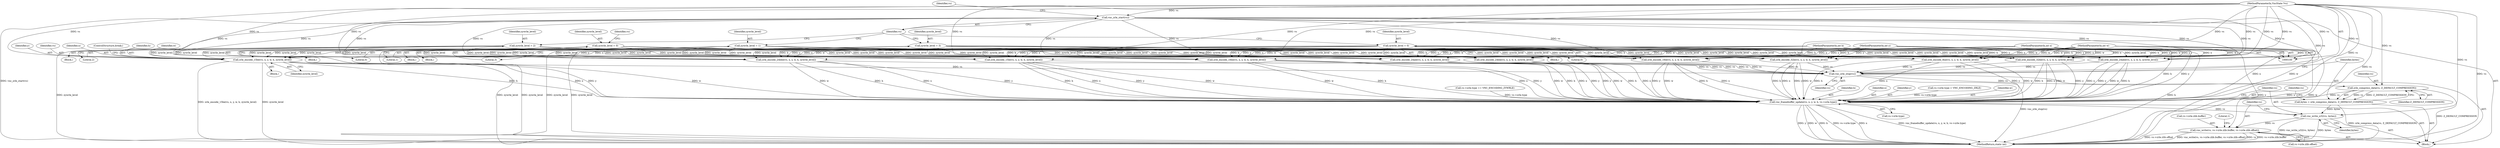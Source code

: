 digraph "0_qemu_9f64916da20eea67121d544698676295bbb105a7_8@pointer" {
"1000249" [label="(Call,zrle_encode_15be(vs, x, y, w, h, zywrle_level))"];
"1000197" [label="(Call,vnc_zrle_start(vs))"];
"1000101" [label="(MethodParameterIn,VncState *vs)"];
"1000102" [label="(MethodParameterIn,int x)"];
"1000103" [label="(MethodParameterIn,int y)"];
"1000104" [label="(MethodParameterIn,int w)"];
"1000105" [label="(MethodParameterIn,int h)"];
"1000171" [label="(Call,zywrle_level = 3)"];
"1000184" [label="(Call,zywrle_level = 2)"];
"1000189" [label="(Call,zywrle_level = 1)"];
"1000194" [label="(Call,zywrle_level = 0)"];
"1000151" [label="(Call,zywrle_level = 0)"];
"1000425" [label="(Call,vnc_zrle_stop(vs))"];
"1000429" [label="(Call,zrle_compress_data(vs, Z_DEFAULT_COMPRESSION))"];
"1000427" [label="(Call,bytes = zrle_compress_data(vs, Z_DEFAULT_COMPRESSION))"];
"1000443" [label="(Call,vnc_write_u32(vs, bytes))"];
"1000446" [label="(Call,vnc_write(vs, vs->zrle.zlib.buffer, vs->zrle.zlib.offset))"];
"1000432" [label="(Call,vnc_framebuffer_update(vs, x, y, w, h, vs->zrle.type))"];
"1000183" [label="(Block,)"];
"1000438" [label="(Call,vs->zrle.type)"];
"1000443" [label="(Call,vnc_write_u32(vs, bytes))"];
"1000408" [label="(Call,zrle_encode_32be(vs, x, y, w, h, zywrle_level))"];
"1000193" [label="(Block,)"];
"1000248" [label="(Block,)"];
"1000186" [label="(Literal,2)"];
"1000197" [label="(Call,vnc_zrle_start(vs))"];
"1000103" [label="(MethodParameterIn,int y)"];
"1000173" [label="(Literal,3)"];
"1000190" [label="(Identifier,zywrle_level)"];
"1000258" [label="(Call,zrle_encode_15le(vs, x, y, w, h, zywrle_level))"];
"1000191" [label="(Literal,1)"];
"1000396" [label="(Call,zrle_encode_24ble(vs, x, y, w, h, zywrle_level))"];
"1000105" [label="(MethodParameterIn,int h)"];
"1000255" [label="(Identifier,zywrle_level)"];
"1000252" [label="(Identifier,y)"];
"1000202" [label="(Identifier,vs)"];
"1000157" [label="(Identifier,vs)"];
"1000207" [label="(Call,zrle_encode_8ne(vs, x, y, w, h, zywrle_level))"];
"1000444" [label="(Identifier,vs)"];
"1000427" [label="(Call,bytes = zrle_compress_data(vs, Z_DEFAULT_COMPRESSION))"];
"1000463" [label="(Literal,1)"];
"1000151" [label="(Call,zywrle_level = 0)"];
"1000448" [label="(Call,vs->zrle.zlib.buffer)"];
"1000250" [label="(Identifier,vs)"];
"1000417" [label="(Call,zrle_encode_32le(vs, x, y, w, h, zywrle_level))"];
"1000101" [label="(MethodParameterIn,VncState *vs)"];
"1000194" [label="(Call,zywrle_level = 0)"];
"1000172" [label="(Identifier,zywrle_level)"];
"1000185" [label="(Identifier,zywrle_level)"];
"1000152" [label="(Identifier,zywrle_level)"];
"1000116" [label="(Call,vs->zrle.type == VNC_ENCODING_ZYWRLE)"];
"1000102" [label="(MethodParameterIn,int x)"];
"1000251" [label="(Identifier,x)"];
"1000464" [label="(MethodReturn,static int)"];
"1000237" [label="(Call,zrle_encode_16le(vs, x, y, w, h, zywrle_level))"];
"1000189" [label="(Call,zywrle_level = 1)"];
"1000198" [label="(Identifier,vs)"];
"1000184" [label="(Call,zywrle_level = 2)"];
"1000366" [label="(Call,zrle_encode_24ale(vs, x, y, w, h, zywrle_level))"];
"1000153" [label="(Literal,0)"];
"1000106" [label="(Block,)"];
"1000150" [label="(Block,)"];
"1000447" [label="(Identifier,vs)"];
"1000265" [label="(ControlStructure,break;)"];
"1000357" [label="(Call,zrle_encode_24abe(vs, x, y, w, h, zywrle_level))"];
"1000455" [label="(Call,vs->zrle.zlib.offset)"];
"1000387" [label="(Call,zrle_encode_24bbe(vs, x, y, w, h, zywrle_level))"];
"1000228" [label="(Call,zrle_encode_16be(vs, x, y, w, h, zywrle_level))"];
"1000254" [label="(Identifier,h)"];
"1000170" [label="(Block,)"];
"1000429" [label="(Call,zrle_compress_data(vs, Z_DEFAULT_COMPRESSION))"];
"1000195" [label="(Identifier,zywrle_level)"];
"1000437" [label="(Identifier,h)"];
"1000434" [label="(Identifier,x)"];
"1000253" [label="(Identifier,w)"];
"1000433" [label="(Identifier,vs)"];
"1000249" [label="(Call,zrle_encode_15be(vs, x, y, w, h, zywrle_level))"];
"1000431" [label="(Identifier,Z_DEFAULT_COMPRESSION)"];
"1000104" [label="(MethodParameterIn,int w)"];
"1000446" [label="(Call,vnc_write(vs, vs->zrle.zlib.buffer, vs->zrle.zlib.offset))"];
"1000188" [label="(Block,)"];
"1000426" [label="(Identifier,vs)"];
"1000445" [label="(Identifier,bytes)"];
"1000435" [label="(Identifier,y)"];
"1000425" [label="(Call,vnc_zrle_stop(vs))"];
"1000432" [label="(Call,vnc_framebuffer_update(vs, x, y, w, h, vs->zrle.type))"];
"1000154" [label="(Call,vs->zrle.type = VNC_ENCODING_ZRLE)"];
"1000428" [label="(Identifier,bytes)"];
"1000171" [label="(Call,zywrle_level = 3)"];
"1000436" [label="(Identifier,w)"];
"1000430" [label="(Identifier,vs)"];
"1000196" [label="(Literal,0)"];
"1000249" -> "1000248"  [label="AST: "];
"1000249" -> "1000255"  [label="CFG: "];
"1000250" -> "1000249"  [label="AST: "];
"1000251" -> "1000249"  [label="AST: "];
"1000252" -> "1000249"  [label="AST: "];
"1000253" -> "1000249"  [label="AST: "];
"1000254" -> "1000249"  [label="AST: "];
"1000255" -> "1000249"  [label="AST: "];
"1000265" -> "1000249"  [label="CFG: "];
"1000249" -> "1000464"  [label="DDG: zywrle_level"];
"1000249" -> "1000464"  [label="DDG: zrle_encode_15be(vs, x, y, w, h, zywrle_level)"];
"1000197" -> "1000249"  [label="DDG: vs"];
"1000101" -> "1000249"  [label="DDG: vs"];
"1000102" -> "1000249"  [label="DDG: x"];
"1000103" -> "1000249"  [label="DDG: y"];
"1000104" -> "1000249"  [label="DDG: w"];
"1000105" -> "1000249"  [label="DDG: h"];
"1000171" -> "1000249"  [label="DDG: zywrle_level"];
"1000184" -> "1000249"  [label="DDG: zywrle_level"];
"1000189" -> "1000249"  [label="DDG: zywrle_level"];
"1000194" -> "1000249"  [label="DDG: zywrle_level"];
"1000151" -> "1000249"  [label="DDG: zywrle_level"];
"1000249" -> "1000425"  [label="DDG: vs"];
"1000249" -> "1000432"  [label="DDG: x"];
"1000249" -> "1000432"  [label="DDG: y"];
"1000249" -> "1000432"  [label="DDG: w"];
"1000249" -> "1000432"  [label="DDG: h"];
"1000197" -> "1000106"  [label="AST: "];
"1000197" -> "1000198"  [label="CFG: "];
"1000198" -> "1000197"  [label="AST: "];
"1000202" -> "1000197"  [label="CFG: "];
"1000197" -> "1000464"  [label="DDG: vnc_zrle_start(vs)"];
"1000101" -> "1000197"  [label="DDG: vs"];
"1000197" -> "1000207"  [label="DDG: vs"];
"1000197" -> "1000228"  [label="DDG: vs"];
"1000197" -> "1000237"  [label="DDG: vs"];
"1000197" -> "1000258"  [label="DDG: vs"];
"1000197" -> "1000357"  [label="DDG: vs"];
"1000197" -> "1000366"  [label="DDG: vs"];
"1000197" -> "1000387"  [label="DDG: vs"];
"1000197" -> "1000396"  [label="DDG: vs"];
"1000197" -> "1000408"  [label="DDG: vs"];
"1000197" -> "1000417"  [label="DDG: vs"];
"1000197" -> "1000425"  [label="DDG: vs"];
"1000101" -> "1000100"  [label="AST: "];
"1000101" -> "1000464"  [label="DDG: vs"];
"1000101" -> "1000207"  [label="DDG: vs"];
"1000101" -> "1000228"  [label="DDG: vs"];
"1000101" -> "1000237"  [label="DDG: vs"];
"1000101" -> "1000258"  [label="DDG: vs"];
"1000101" -> "1000357"  [label="DDG: vs"];
"1000101" -> "1000366"  [label="DDG: vs"];
"1000101" -> "1000387"  [label="DDG: vs"];
"1000101" -> "1000396"  [label="DDG: vs"];
"1000101" -> "1000408"  [label="DDG: vs"];
"1000101" -> "1000417"  [label="DDG: vs"];
"1000101" -> "1000425"  [label="DDG: vs"];
"1000101" -> "1000429"  [label="DDG: vs"];
"1000101" -> "1000432"  [label="DDG: vs"];
"1000101" -> "1000443"  [label="DDG: vs"];
"1000101" -> "1000446"  [label="DDG: vs"];
"1000102" -> "1000100"  [label="AST: "];
"1000102" -> "1000464"  [label="DDG: x"];
"1000102" -> "1000207"  [label="DDG: x"];
"1000102" -> "1000228"  [label="DDG: x"];
"1000102" -> "1000237"  [label="DDG: x"];
"1000102" -> "1000258"  [label="DDG: x"];
"1000102" -> "1000357"  [label="DDG: x"];
"1000102" -> "1000366"  [label="DDG: x"];
"1000102" -> "1000387"  [label="DDG: x"];
"1000102" -> "1000396"  [label="DDG: x"];
"1000102" -> "1000408"  [label="DDG: x"];
"1000102" -> "1000417"  [label="DDG: x"];
"1000102" -> "1000432"  [label="DDG: x"];
"1000103" -> "1000100"  [label="AST: "];
"1000103" -> "1000464"  [label="DDG: y"];
"1000103" -> "1000207"  [label="DDG: y"];
"1000103" -> "1000228"  [label="DDG: y"];
"1000103" -> "1000237"  [label="DDG: y"];
"1000103" -> "1000258"  [label="DDG: y"];
"1000103" -> "1000357"  [label="DDG: y"];
"1000103" -> "1000366"  [label="DDG: y"];
"1000103" -> "1000387"  [label="DDG: y"];
"1000103" -> "1000396"  [label="DDG: y"];
"1000103" -> "1000408"  [label="DDG: y"];
"1000103" -> "1000417"  [label="DDG: y"];
"1000103" -> "1000432"  [label="DDG: y"];
"1000104" -> "1000100"  [label="AST: "];
"1000104" -> "1000464"  [label="DDG: w"];
"1000104" -> "1000207"  [label="DDG: w"];
"1000104" -> "1000228"  [label="DDG: w"];
"1000104" -> "1000237"  [label="DDG: w"];
"1000104" -> "1000258"  [label="DDG: w"];
"1000104" -> "1000357"  [label="DDG: w"];
"1000104" -> "1000366"  [label="DDG: w"];
"1000104" -> "1000387"  [label="DDG: w"];
"1000104" -> "1000396"  [label="DDG: w"];
"1000104" -> "1000408"  [label="DDG: w"];
"1000104" -> "1000417"  [label="DDG: w"];
"1000104" -> "1000432"  [label="DDG: w"];
"1000105" -> "1000100"  [label="AST: "];
"1000105" -> "1000464"  [label="DDG: h"];
"1000105" -> "1000207"  [label="DDG: h"];
"1000105" -> "1000228"  [label="DDG: h"];
"1000105" -> "1000237"  [label="DDG: h"];
"1000105" -> "1000258"  [label="DDG: h"];
"1000105" -> "1000357"  [label="DDG: h"];
"1000105" -> "1000366"  [label="DDG: h"];
"1000105" -> "1000387"  [label="DDG: h"];
"1000105" -> "1000396"  [label="DDG: h"];
"1000105" -> "1000408"  [label="DDG: h"];
"1000105" -> "1000417"  [label="DDG: h"];
"1000105" -> "1000432"  [label="DDG: h"];
"1000171" -> "1000170"  [label="AST: "];
"1000171" -> "1000173"  [label="CFG: "];
"1000172" -> "1000171"  [label="AST: "];
"1000173" -> "1000171"  [label="AST: "];
"1000198" -> "1000171"  [label="CFG: "];
"1000171" -> "1000464"  [label="DDG: zywrle_level"];
"1000171" -> "1000207"  [label="DDG: zywrle_level"];
"1000171" -> "1000228"  [label="DDG: zywrle_level"];
"1000171" -> "1000237"  [label="DDG: zywrle_level"];
"1000171" -> "1000258"  [label="DDG: zywrle_level"];
"1000171" -> "1000357"  [label="DDG: zywrle_level"];
"1000171" -> "1000366"  [label="DDG: zywrle_level"];
"1000171" -> "1000387"  [label="DDG: zywrle_level"];
"1000171" -> "1000396"  [label="DDG: zywrle_level"];
"1000171" -> "1000408"  [label="DDG: zywrle_level"];
"1000171" -> "1000417"  [label="DDG: zywrle_level"];
"1000184" -> "1000183"  [label="AST: "];
"1000184" -> "1000186"  [label="CFG: "];
"1000185" -> "1000184"  [label="AST: "];
"1000186" -> "1000184"  [label="AST: "];
"1000198" -> "1000184"  [label="CFG: "];
"1000184" -> "1000464"  [label="DDG: zywrle_level"];
"1000184" -> "1000207"  [label="DDG: zywrle_level"];
"1000184" -> "1000228"  [label="DDG: zywrle_level"];
"1000184" -> "1000237"  [label="DDG: zywrle_level"];
"1000184" -> "1000258"  [label="DDG: zywrle_level"];
"1000184" -> "1000357"  [label="DDG: zywrle_level"];
"1000184" -> "1000366"  [label="DDG: zywrle_level"];
"1000184" -> "1000387"  [label="DDG: zywrle_level"];
"1000184" -> "1000396"  [label="DDG: zywrle_level"];
"1000184" -> "1000408"  [label="DDG: zywrle_level"];
"1000184" -> "1000417"  [label="DDG: zywrle_level"];
"1000189" -> "1000188"  [label="AST: "];
"1000189" -> "1000191"  [label="CFG: "];
"1000190" -> "1000189"  [label="AST: "];
"1000191" -> "1000189"  [label="AST: "];
"1000198" -> "1000189"  [label="CFG: "];
"1000189" -> "1000464"  [label="DDG: zywrle_level"];
"1000189" -> "1000207"  [label="DDG: zywrle_level"];
"1000189" -> "1000228"  [label="DDG: zywrle_level"];
"1000189" -> "1000237"  [label="DDG: zywrle_level"];
"1000189" -> "1000258"  [label="DDG: zywrle_level"];
"1000189" -> "1000357"  [label="DDG: zywrle_level"];
"1000189" -> "1000366"  [label="DDG: zywrle_level"];
"1000189" -> "1000387"  [label="DDG: zywrle_level"];
"1000189" -> "1000396"  [label="DDG: zywrle_level"];
"1000189" -> "1000408"  [label="DDG: zywrle_level"];
"1000189" -> "1000417"  [label="DDG: zywrle_level"];
"1000194" -> "1000193"  [label="AST: "];
"1000194" -> "1000196"  [label="CFG: "];
"1000195" -> "1000194"  [label="AST: "];
"1000196" -> "1000194"  [label="AST: "];
"1000198" -> "1000194"  [label="CFG: "];
"1000194" -> "1000464"  [label="DDG: zywrle_level"];
"1000194" -> "1000207"  [label="DDG: zywrle_level"];
"1000194" -> "1000228"  [label="DDG: zywrle_level"];
"1000194" -> "1000237"  [label="DDG: zywrle_level"];
"1000194" -> "1000258"  [label="DDG: zywrle_level"];
"1000194" -> "1000357"  [label="DDG: zywrle_level"];
"1000194" -> "1000366"  [label="DDG: zywrle_level"];
"1000194" -> "1000387"  [label="DDG: zywrle_level"];
"1000194" -> "1000396"  [label="DDG: zywrle_level"];
"1000194" -> "1000408"  [label="DDG: zywrle_level"];
"1000194" -> "1000417"  [label="DDG: zywrle_level"];
"1000151" -> "1000150"  [label="AST: "];
"1000151" -> "1000153"  [label="CFG: "];
"1000152" -> "1000151"  [label="AST: "];
"1000153" -> "1000151"  [label="AST: "];
"1000157" -> "1000151"  [label="CFG: "];
"1000151" -> "1000464"  [label="DDG: zywrle_level"];
"1000151" -> "1000207"  [label="DDG: zywrle_level"];
"1000151" -> "1000228"  [label="DDG: zywrle_level"];
"1000151" -> "1000237"  [label="DDG: zywrle_level"];
"1000151" -> "1000258"  [label="DDG: zywrle_level"];
"1000151" -> "1000357"  [label="DDG: zywrle_level"];
"1000151" -> "1000366"  [label="DDG: zywrle_level"];
"1000151" -> "1000387"  [label="DDG: zywrle_level"];
"1000151" -> "1000396"  [label="DDG: zywrle_level"];
"1000151" -> "1000408"  [label="DDG: zywrle_level"];
"1000151" -> "1000417"  [label="DDG: zywrle_level"];
"1000425" -> "1000106"  [label="AST: "];
"1000425" -> "1000426"  [label="CFG: "];
"1000426" -> "1000425"  [label="AST: "];
"1000428" -> "1000425"  [label="CFG: "];
"1000425" -> "1000464"  [label="DDG: vnc_zrle_stop(vs)"];
"1000258" -> "1000425"  [label="DDG: vs"];
"1000396" -> "1000425"  [label="DDG: vs"];
"1000408" -> "1000425"  [label="DDG: vs"];
"1000237" -> "1000425"  [label="DDG: vs"];
"1000228" -> "1000425"  [label="DDG: vs"];
"1000387" -> "1000425"  [label="DDG: vs"];
"1000207" -> "1000425"  [label="DDG: vs"];
"1000357" -> "1000425"  [label="DDG: vs"];
"1000366" -> "1000425"  [label="DDG: vs"];
"1000417" -> "1000425"  [label="DDG: vs"];
"1000425" -> "1000429"  [label="DDG: vs"];
"1000429" -> "1000427"  [label="AST: "];
"1000429" -> "1000431"  [label="CFG: "];
"1000430" -> "1000429"  [label="AST: "];
"1000431" -> "1000429"  [label="AST: "];
"1000427" -> "1000429"  [label="CFG: "];
"1000429" -> "1000464"  [label="DDG: Z_DEFAULT_COMPRESSION"];
"1000429" -> "1000427"  [label="DDG: vs"];
"1000429" -> "1000427"  [label="DDG: Z_DEFAULT_COMPRESSION"];
"1000429" -> "1000432"  [label="DDG: vs"];
"1000427" -> "1000106"  [label="AST: "];
"1000428" -> "1000427"  [label="AST: "];
"1000433" -> "1000427"  [label="CFG: "];
"1000427" -> "1000464"  [label="DDG: zrle_compress_data(vs, Z_DEFAULT_COMPRESSION)"];
"1000427" -> "1000443"  [label="DDG: bytes"];
"1000443" -> "1000106"  [label="AST: "];
"1000443" -> "1000445"  [label="CFG: "];
"1000444" -> "1000443"  [label="AST: "];
"1000445" -> "1000443"  [label="AST: "];
"1000447" -> "1000443"  [label="CFG: "];
"1000443" -> "1000464"  [label="DDG: vnc_write_u32(vs, bytes)"];
"1000443" -> "1000464"  [label="DDG: bytes"];
"1000432" -> "1000443"  [label="DDG: vs"];
"1000443" -> "1000446"  [label="DDG: vs"];
"1000446" -> "1000106"  [label="AST: "];
"1000446" -> "1000455"  [label="CFG: "];
"1000447" -> "1000446"  [label="AST: "];
"1000448" -> "1000446"  [label="AST: "];
"1000455" -> "1000446"  [label="AST: "];
"1000463" -> "1000446"  [label="CFG: "];
"1000446" -> "1000464"  [label="DDG: vs->zrle.zlib.offset"];
"1000446" -> "1000464"  [label="DDG: vnc_write(vs, vs->zrle.zlib.buffer, vs->zrle.zlib.offset)"];
"1000446" -> "1000464"  [label="DDG: vs"];
"1000446" -> "1000464"  [label="DDG: vs->zrle.zlib.buffer"];
"1000432" -> "1000106"  [label="AST: "];
"1000432" -> "1000438"  [label="CFG: "];
"1000433" -> "1000432"  [label="AST: "];
"1000434" -> "1000432"  [label="AST: "];
"1000435" -> "1000432"  [label="AST: "];
"1000436" -> "1000432"  [label="AST: "];
"1000437" -> "1000432"  [label="AST: "];
"1000438" -> "1000432"  [label="AST: "];
"1000444" -> "1000432"  [label="CFG: "];
"1000432" -> "1000464"  [label="DDG: w"];
"1000432" -> "1000464"  [label="DDG: h"];
"1000432" -> "1000464"  [label="DDG: vs->zrle.type"];
"1000432" -> "1000464"  [label="DDG: x"];
"1000432" -> "1000464"  [label="DDG: vnc_framebuffer_update(vs, x, y, w, h, vs->zrle.type)"];
"1000432" -> "1000464"  [label="DDG: y"];
"1000258" -> "1000432"  [label="DDG: x"];
"1000258" -> "1000432"  [label="DDG: y"];
"1000258" -> "1000432"  [label="DDG: w"];
"1000258" -> "1000432"  [label="DDG: h"];
"1000207" -> "1000432"  [label="DDG: x"];
"1000207" -> "1000432"  [label="DDG: y"];
"1000207" -> "1000432"  [label="DDG: w"];
"1000207" -> "1000432"  [label="DDG: h"];
"1000387" -> "1000432"  [label="DDG: x"];
"1000387" -> "1000432"  [label="DDG: y"];
"1000387" -> "1000432"  [label="DDG: w"];
"1000387" -> "1000432"  [label="DDG: h"];
"1000366" -> "1000432"  [label="DDG: x"];
"1000366" -> "1000432"  [label="DDG: y"];
"1000366" -> "1000432"  [label="DDG: w"];
"1000366" -> "1000432"  [label="DDG: h"];
"1000228" -> "1000432"  [label="DDG: x"];
"1000228" -> "1000432"  [label="DDG: y"];
"1000228" -> "1000432"  [label="DDG: w"];
"1000228" -> "1000432"  [label="DDG: h"];
"1000417" -> "1000432"  [label="DDG: x"];
"1000417" -> "1000432"  [label="DDG: y"];
"1000417" -> "1000432"  [label="DDG: w"];
"1000417" -> "1000432"  [label="DDG: h"];
"1000357" -> "1000432"  [label="DDG: x"];
"1000357" -> "1000432"  [label="DDG: y"];
"1000357" -> "1000432"  [label="DDG: w"];
"1000357" -> "1000432"  [label="DDG: h"];
"1000237" -> "1000432"  [label="DDG: x"];
"1000237" -> "1000432"  [label="DDG: y"];
"1000237" -> "1000432"  [label="DDG: w"];
"1000237" -> "1000432"  [label="DDG: h"];
"1000396" -> "1000432"  [label="DDG: x"];
"1000396" -> "1000432"  [label="DDG: y"];
"1000396" -> "1000432"  [label="DDG: w"];
"1000396" -> "1000432"  [label="DDG: h"];
"1000408" -> "1000432"  [label="DDG: x"];
"1000408" -> "1000432"  [label="DDG: y"];
"1000408" -> "1000432"  [label="DDG: w"];
"1000408" -> "1000432"  [label="DDG: h"];
"1000116" -> "1000432"  [label="DDG: vs->zrle.type"];
"1000154" -> "1000432"  [label="DDG: vs->zrle.type"];
}
